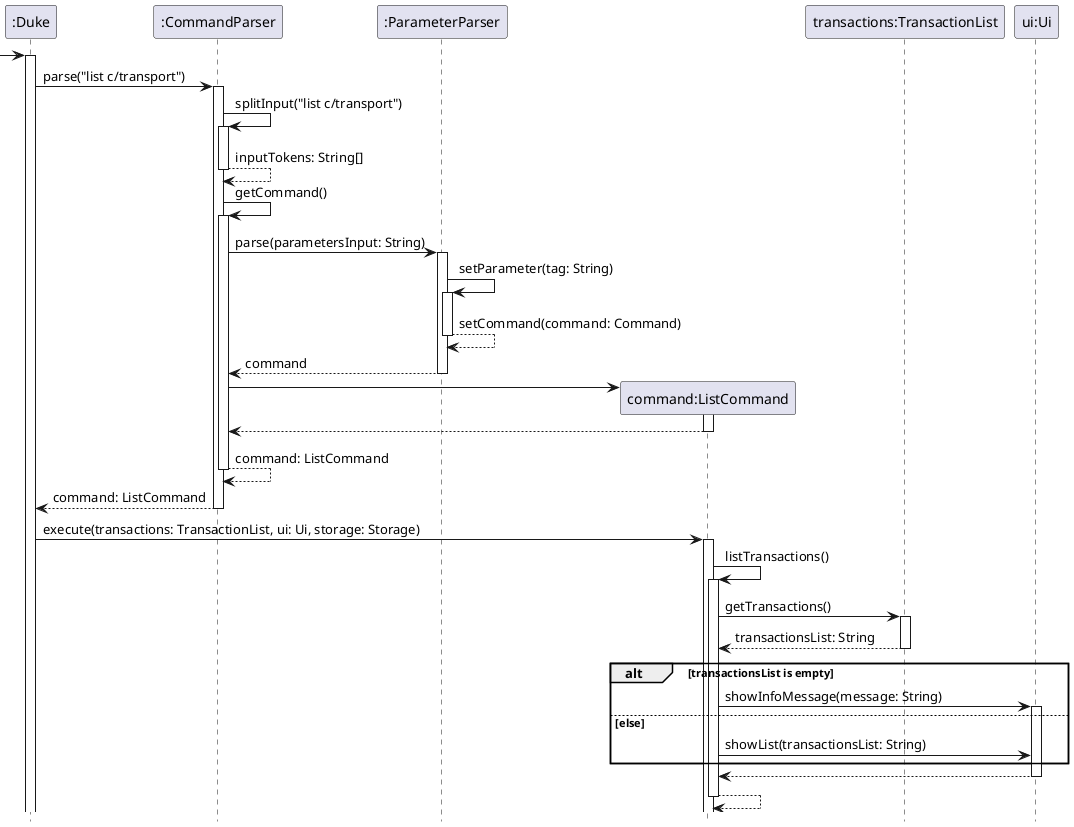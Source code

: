 @startuml
'https://plantuml.com/sequence-diagram
hide footbox

Participant ":Duke" as Duke
Participant ":CommandParser" as CommandParser
Participant ":ParameterParser" as ParameterParser
Participant "command:ListCommand" as ListCommand
Participant "transactions:TransactionList" as Transactions
Participant "ui:Ui" as Ui

-> Duke
activate Duke

Duke -> CommandParser:parse("list c/transport")
activate CommandParser

CommandParser -> CommandParser:splitInput("list c/transport")
activate CommandParser
return inputTokens: String[]

CommandParser -> CommandParser:getCommand()
activate CommandParser


CommandParser -> ParameterParser:parse(parametersInput: String)
activate ParameterParser

ParameterParser ->ParameterParser:setParameter(tag: String)
activate ParameterParser
return setCommand(command: Command)
return command

create ListCommand
CommandParser -> ListCommand
activate ListCommand
return

return command: ListCommand

return command: ListCommand
deactivate CommandParser

Duke -> ListCommand:execute(transactions: TransactionList, ui: Ui, storage: Storage)
activate ListCommand



ListCommand -> ListCommand:listTransactions()
activate ListCommand

ListCommand -> Transactions:getTransactions()
activate Transactions

return transactionsList: String

alt transactionsList is empty
    ListCommand -> Ui:showInfoMessage(message: String)
    activate Ui
else else
    ListCommand -> Ui:showList(transactionsList: String)
end

return

return
@enduml